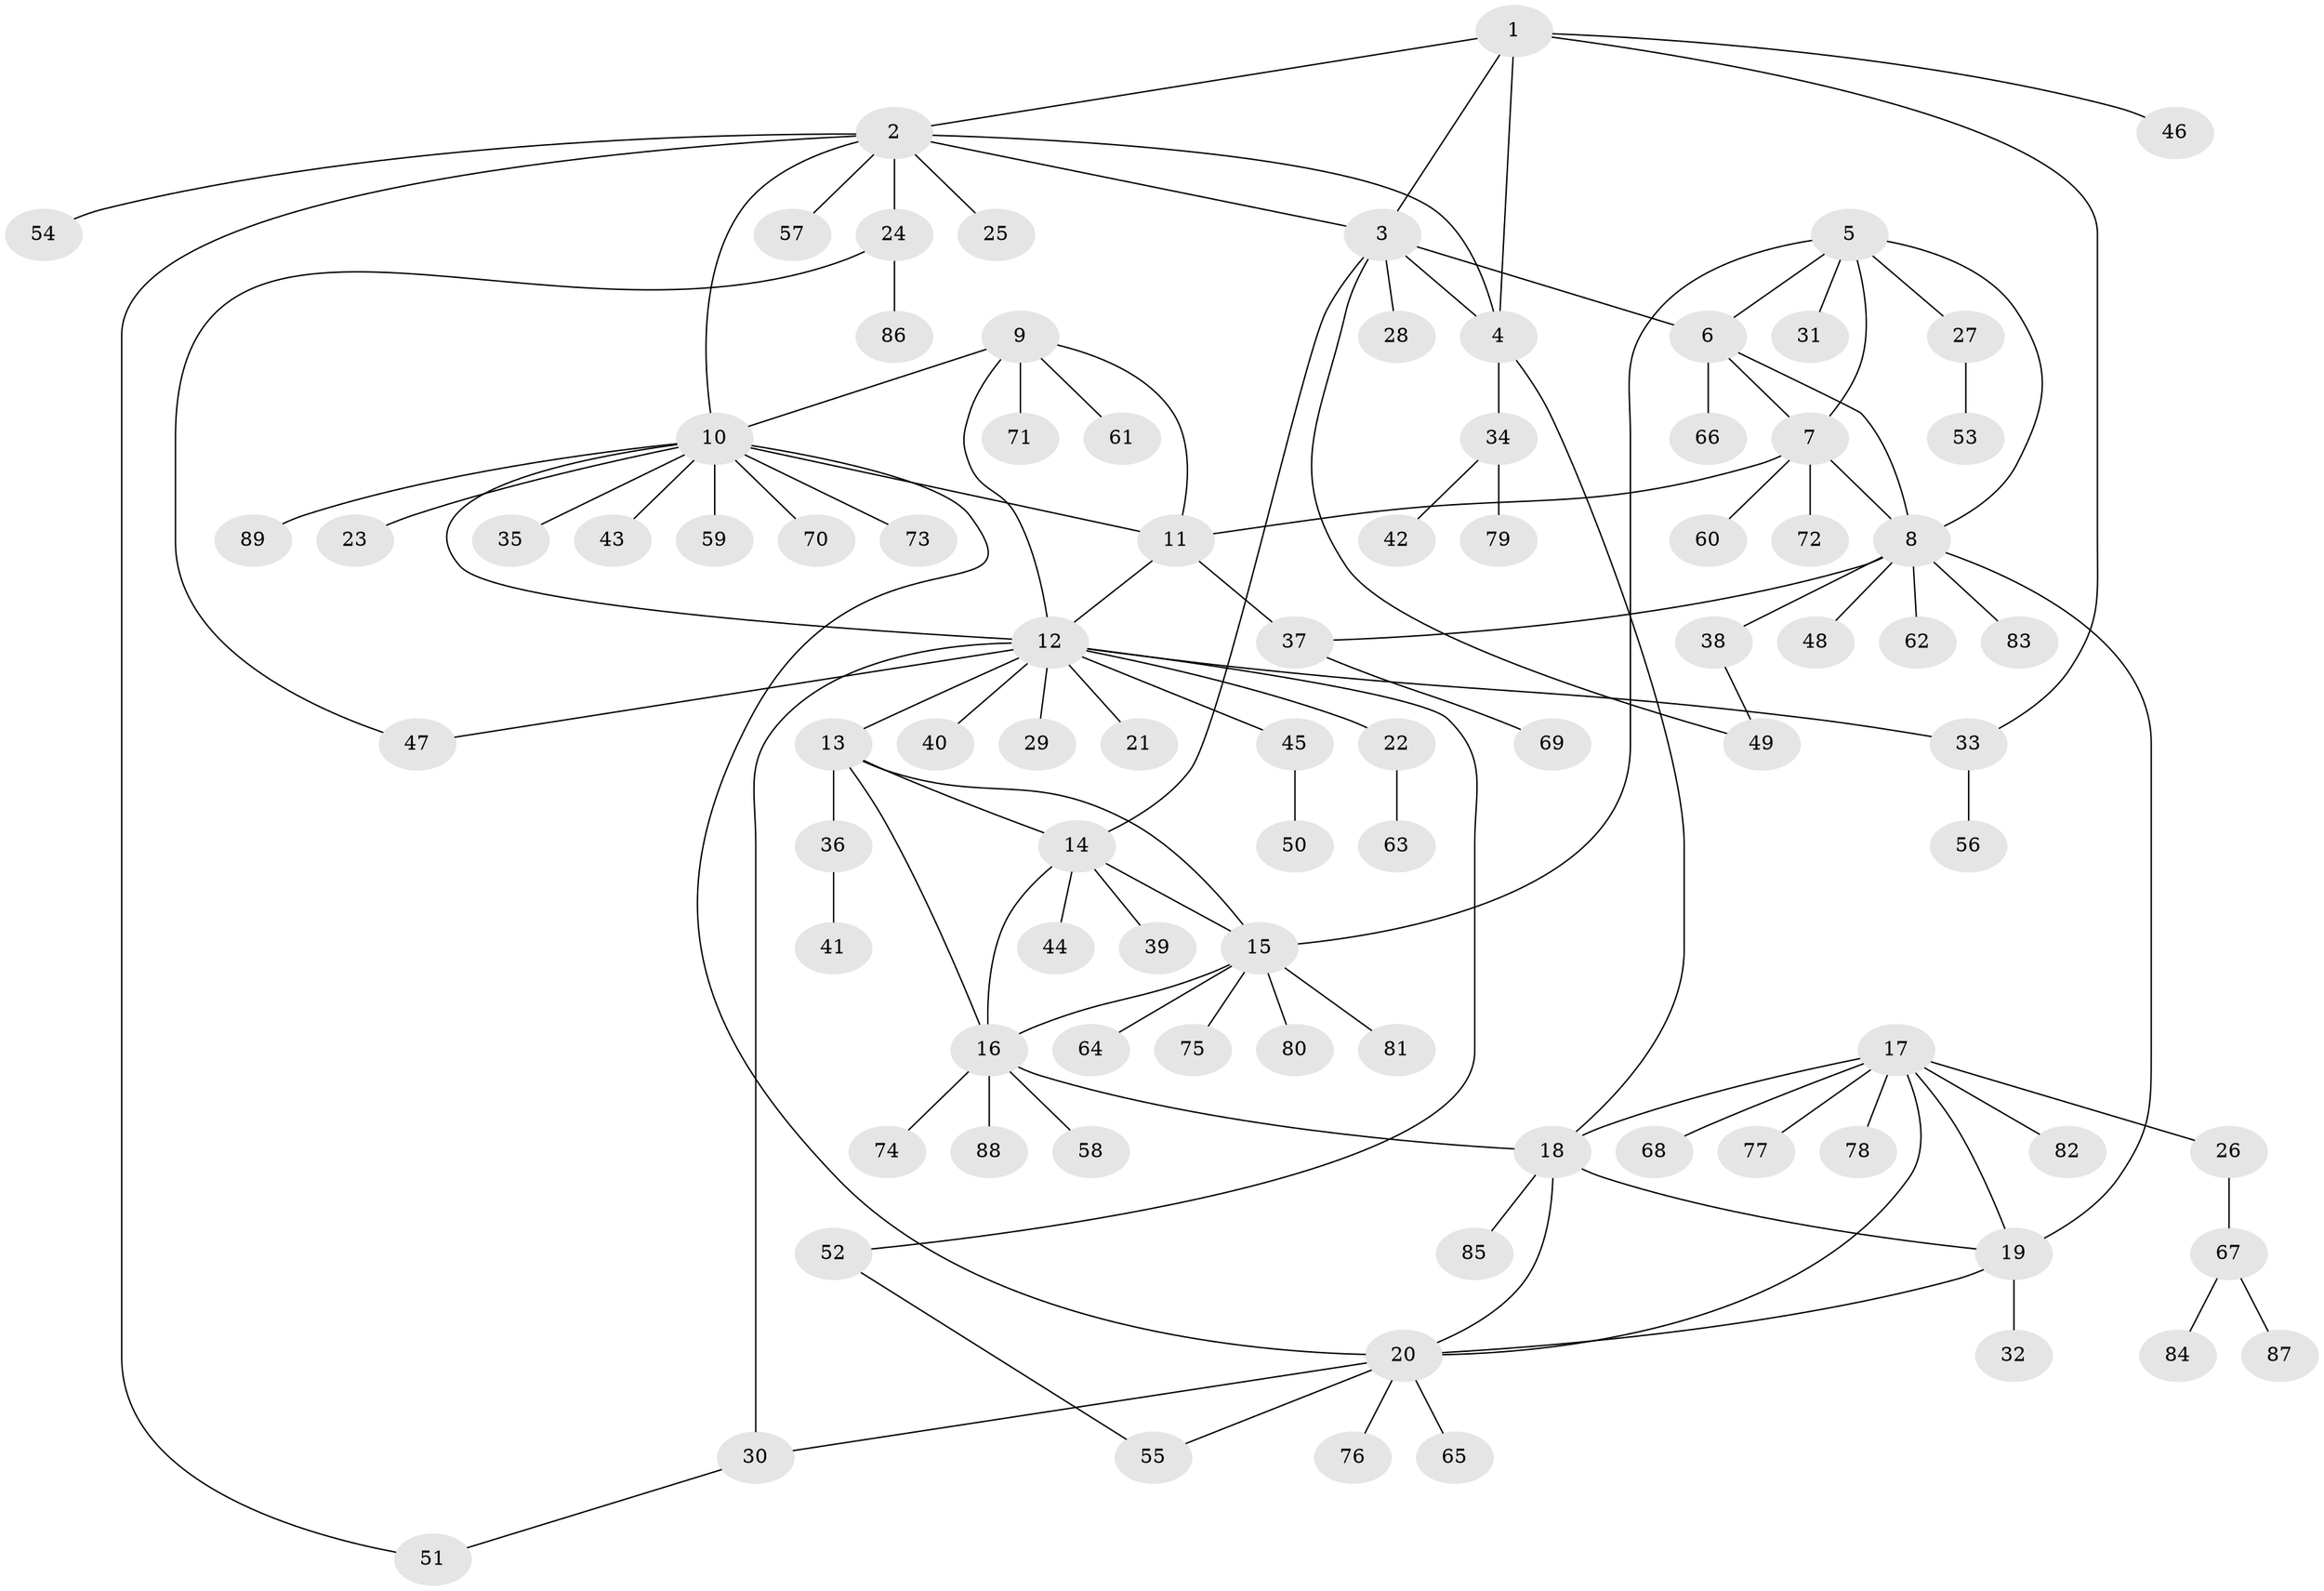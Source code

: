 // Generated by graph-tools (version 1.1) at 2025/55/03/09/25 04:55:02]
// undirected, 89 vertices, 116 edges
graph export_dot {
graph [start="1"]
  node [color=gray90,style=filled];
  1;
  2;
  3;
  4;
  5;
  6;
  7;
  8;
  9;
  10;
  11;
  12;
  13;
  14;
  15;
  16;
  17;
  18;
  19;
  20;
  21;
  22;
  23;
  24;
  25;
  26;
  27;
  28;
  29;
  30;
  31;
  32;
  33;
  34;
  35;
  36;
  37;
  38;
  39;
  40;
  41;
  42;
  43;
  44;
  45;
  46;
  47;
  48;
  49;
  50;
  51;
  52;
  53;
  54;
  55;
  56;
  57;
  58;
  59;
  60;
  61;
  62;
  63;
  64;
  65;
  66;
  67;
  68;
  69;
  70;
  71;
  72;
  73;
  74;
  75;
  76;
  77;
  78;
  79;
  80;
  81;
  82;
  83;
  84;
  85;
  86;
  87;
  88;
  89;
  1 -- 2;
  1 -- 3;
  1 -- 4;
  1 -- 33;
  1 -- 46;
  2 -- 3;
  2 -- 4;
  2 -- 10;
  2 -- 24;
  2 -- 25;
  2 -- 51;
  2 -- 54;
  2 -- 57;
  3 -- 4;
  3 -- 6;
  3 -- 14;
  3 -- 28;
  3 -- 49;
  4 -- 18;
  4 -- 34;
  5 -- 6;
  5 -- 7;
  5 -- 8;
  5 -- 15;
  5 -- 27;
  5 -- 31;
  6 -- 7;
  6 -- 8;
  6 -- 66;
  7 -- 8;
  7 -- 11;
  7 -- 60;
  7 -- 72;
  8 -- 19;
  8 -- 37;
  8 -- 38;
  8 -- 48;
  8 -- 62;
  8 -- 83;
  9 -- 10;
  9 -- 11;
  9 -- 12;
  9 -- 61;
  9 -- 71;
  10 -- 11;
  10 -- 12;
  10 -- 20;
  10 -- 23;
  10 -- 35;
  10 -- 43;
  10 -- 59;
  10 -- 70;
  10 -- 73;
  10 -- 89;
  11 -- 12;
  11 -- 37;
  12 -- 13;
  12 -- 21;
  12 -- 22;
  12 -- 29;
  12 -- 30;
  12 -- 33;
  12 -- 40;
  12 -- 45;
  12 -- 47;
  12 -- 52;
  13 -- 14;
  13 -- 15;
  13 -- 16;
  13 -- 36;
  14 -- 15;
  14 -- 16;
  14 -- 39;
  14 -- 44;
  15 -- 16;
  15 -- 64;
  15 -- 75;
  15 -- 80;
  15 -- 81;
  16 -- 18;
  16 -- 58;
  16 -- 74;
  16 -- 88;
  17 -- 18;
  17 -- 19;
  17 -- 20;
  17 -- 26;
  17 -- 68;
  17 -- 77;
  17 -- 78;
  17 -- 82;
  18 -- 19;
  18 -- 20;
  18 -- 85;
  19 -- 20;
  19 -- 32;
  20 -- 30;
  20 -- 55;
  20 -- 65;
  20 -- 76;
  22 -- 63;
  24 -- 47;
  24 -- 86;
  26 -- 67;
  27 -- 53;
  30 -- 51;
  33 -- 56;
  34 -- 42;
  34 -- 79;
  36 -- 41;
  37 -- 69;
  38 -- 49;
  45 -- 50;
  52 -- 55;
  67 -- 84;
  67 -- 87;
}

